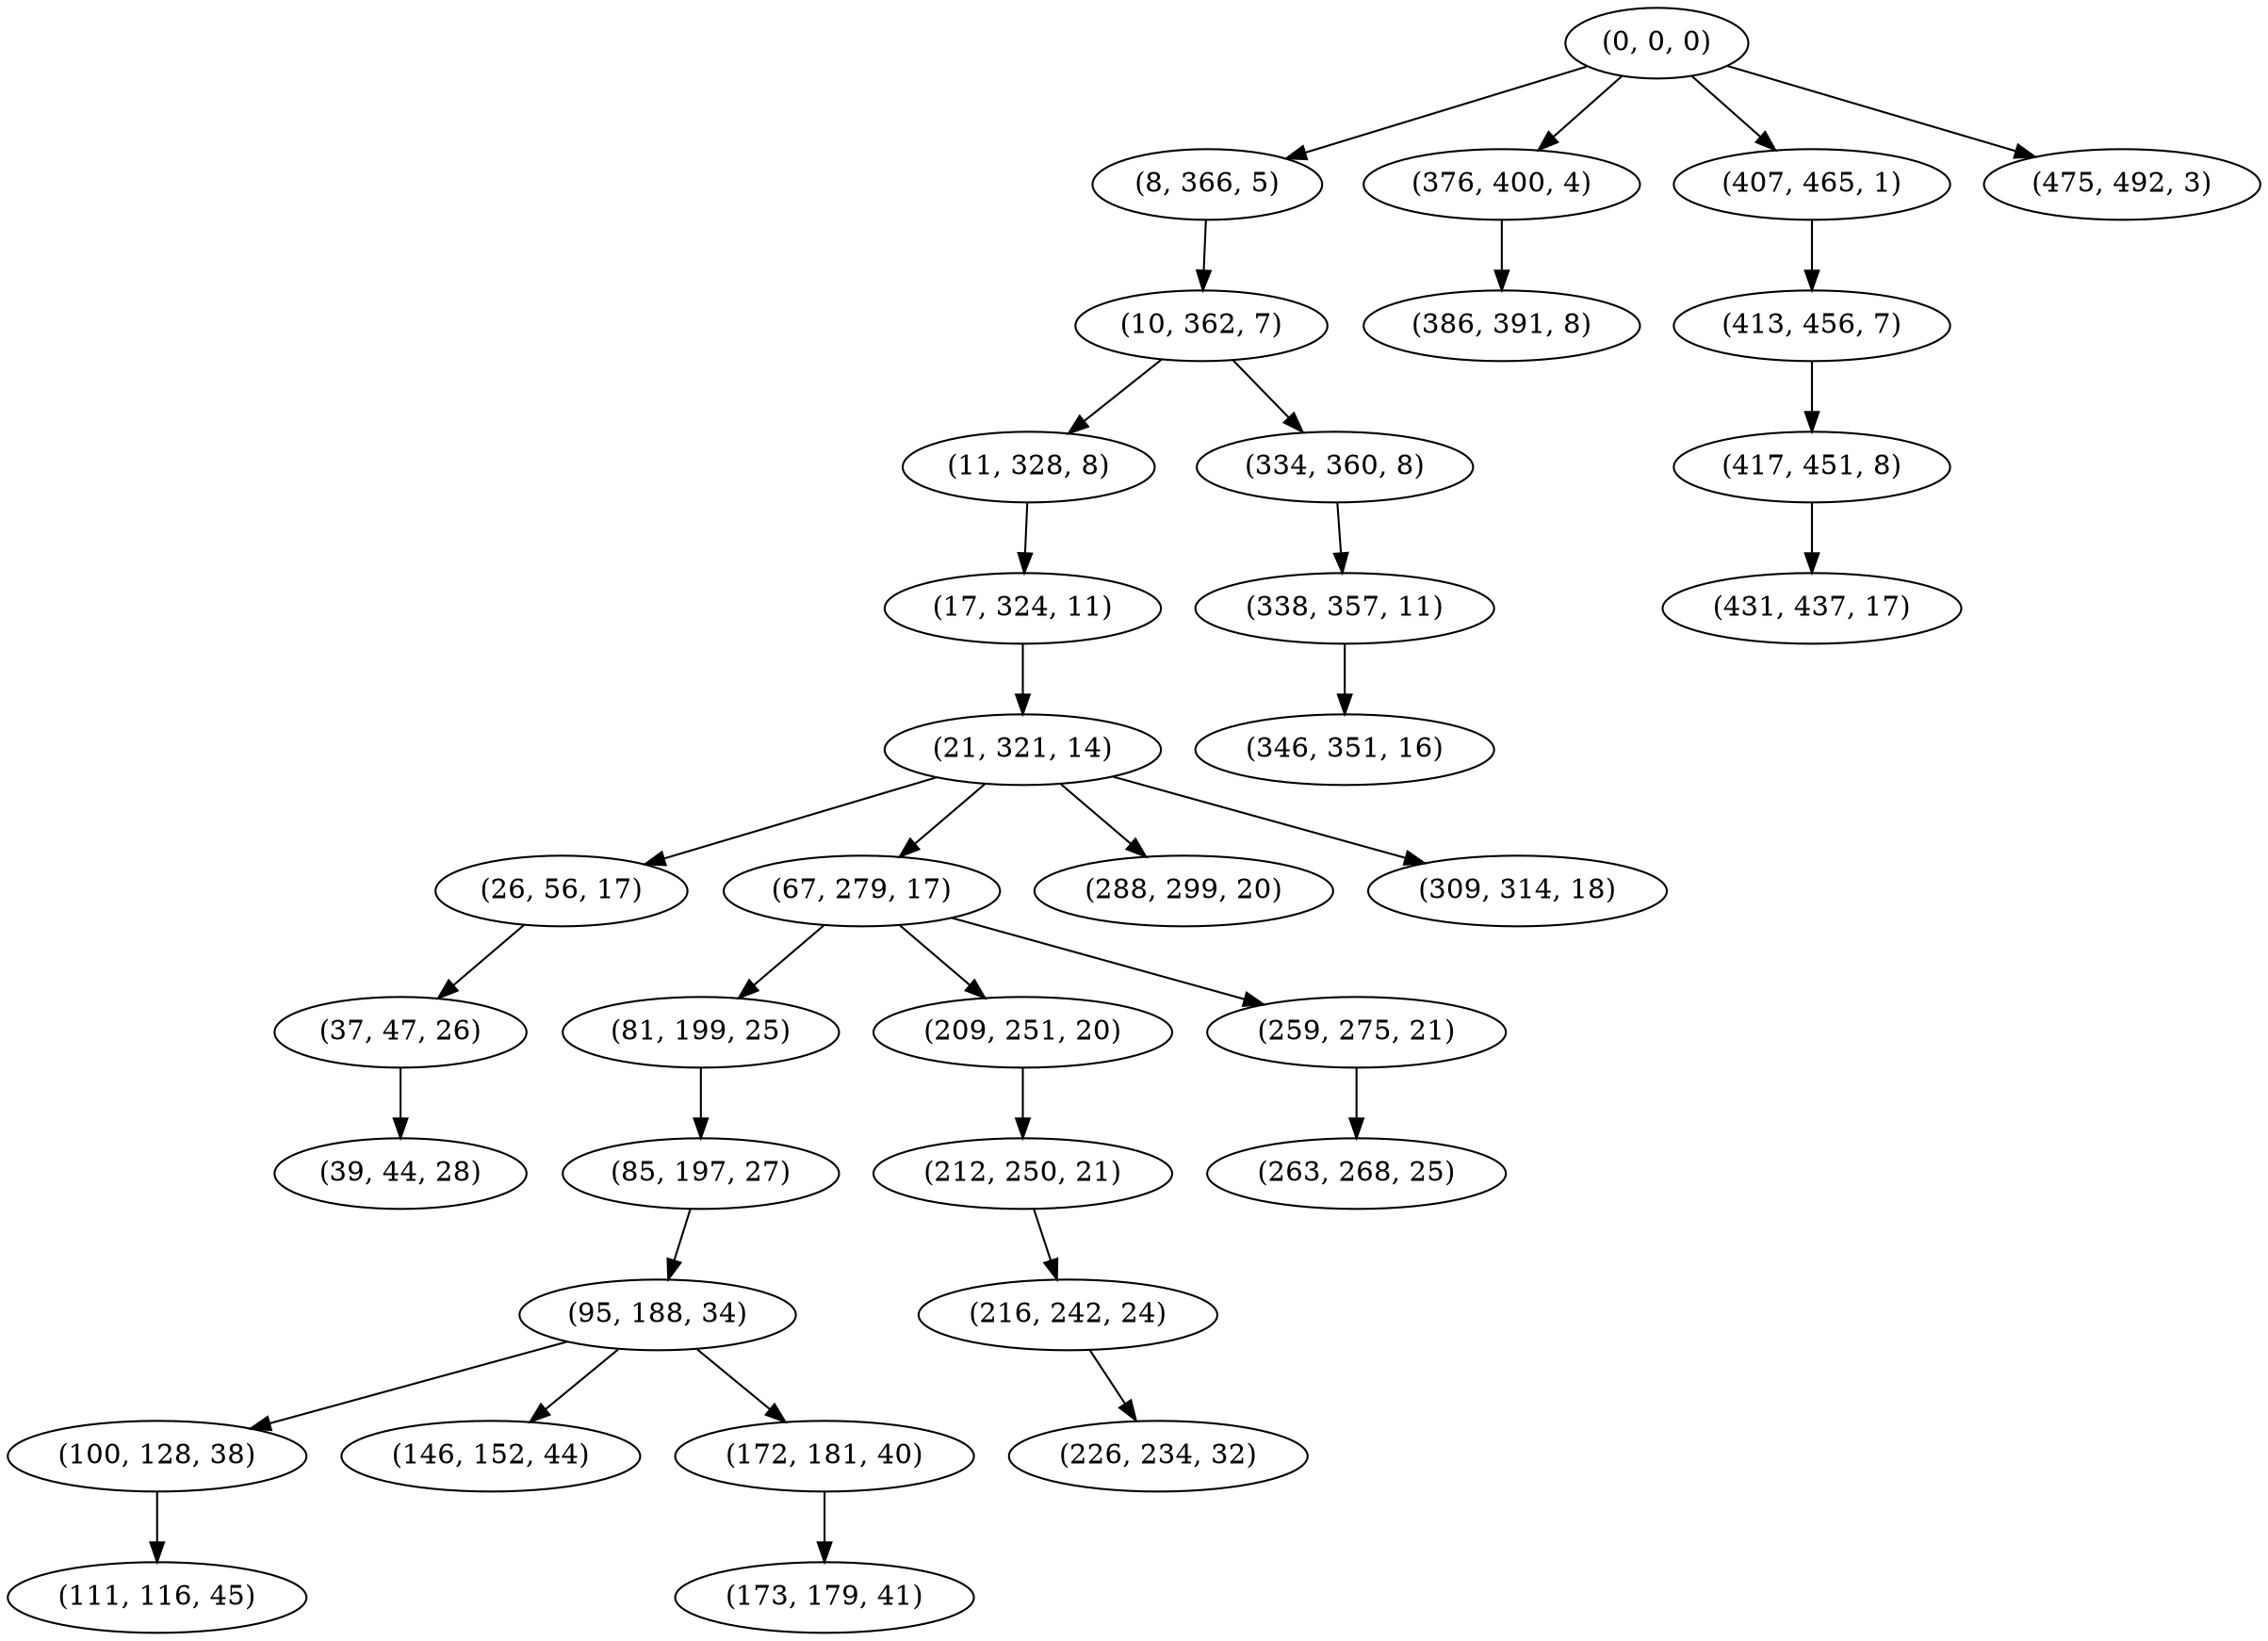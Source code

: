 digraph tree {
    "(0, 0, 0)";
    "(8, 366, 5)";
    "(10, 362, 7)";
    "(11, 328, 8)";
    "(17, 324, 11)";
    "(21, 321, 14)";
    "(26, 56, 17)";
    "(37, 47, 26)";
    "(39, 44, 28)";
    "(67, 279, 17)";
    "(81, 199, 25)";
    "(85, 197, 27)";
    "(95, 188, 34)";
    "(100, 128, 38)";
    "(111, 116, 45)";
    "(146, 152, 44)";
    "(172, 181, 40)";
    "(173, 179, 41)";
    "(209, 251, 20)";
    "(212, 250, 21)";
    "(216, 242, 24)";
    "(226, 234, 32)";
    "(259, 275, 21)";
    "(263, 268, 25)";
    "(288, 299, 20)";
    "(309, 314, 18)";
    "(334, 360, 8)";
    "(338, 357, 11)";
    "(346, 351, 16)";
    "(376, 400, 4)";
    "(386, 391, 8)";
    "(407, 465, 1)";
    "(413, 456, 7)";
    "(417, 451, 8)";
    "(431, 437, 17)";
    "(475, 492, 3)";
    "(0, 0, 0)" -> "(8, 366, 5)";
    "(0, 0, 0)" -> "(376, 400, 4)";
    "(0, 0, 0)" -> "(407, 465, 1)";
    "(0, 0, 0)" -> "(475, 492, 3)";
    "(8, 366, 5)" -> "(10, 362, 7)";
    "(10, 362, 7)" -> "(11, 328, 8)";
    "(10, 362, 7)" -> "(334, 360, 8)";
    "(11, 328, 8)" -> "(17, 324, 11)";
    "(17, 324, 11)" -> "(21, 321, 14)";
    "(21, 321, 14)" -> "(26, 56, 17)";
    "(21, 321, 14)" -> "(67, 279, 17)";
    "(21, 321, 14)" -> "(288, 299, 20)";
    "(21, 321, 14)" -> "(309, 314, 18)";
    "(26, 56, 17)" -> "(37, 47, 26)";
    "(37, 47, 26)" -> "(39, 44, 28)";
    "(67, 279, 17)" -> "(81, 199, 25)";
    "(67, 279, 17)" -> "(209, 251, 20)";
    "(67, 279, 17)" -> "(259, 275, 21)";
    "(81, 199, 25)" -> "(85, 197, 27)";
    "(85, 197, 27)" -> "(95, 188, 34)";
    "(95, 188, 34)" -> "(100, 128, 38)";
    "(95, 188, 34)" -> "(146, 152, 44)";
    "(95, 188, 34)" -> "(172, 181, 40)";
    "(100, 128, 38)" -> "(111, 116, 45)";
    "(172, 181, 40)" -> "(173, 179, 41)";
    "(209, 251, 20)" -> "(212, 250, 21)";
    "(212, 250, 21)" -> "(216, 242, 24)";
    "(216, 242, 24)" -> "(226, 234, 32)";
    "(259, 275, 21)" -> "(263, 268, 25)";
    "(334, 360, 8)" -> "(338, 357, 11)";
    "(338, 357, 11)" -> "(346, 351, 16)";
    "(376, 400, 4)" -> "(386, 391, 8)";
    "(407, 465, 1)" -> "(413, 456, 7)";
    "(413, 456, 7)" -> "(417, 451, 8)";
    "(417, 451, 8)" -> "(431, 437, 17)";
}
